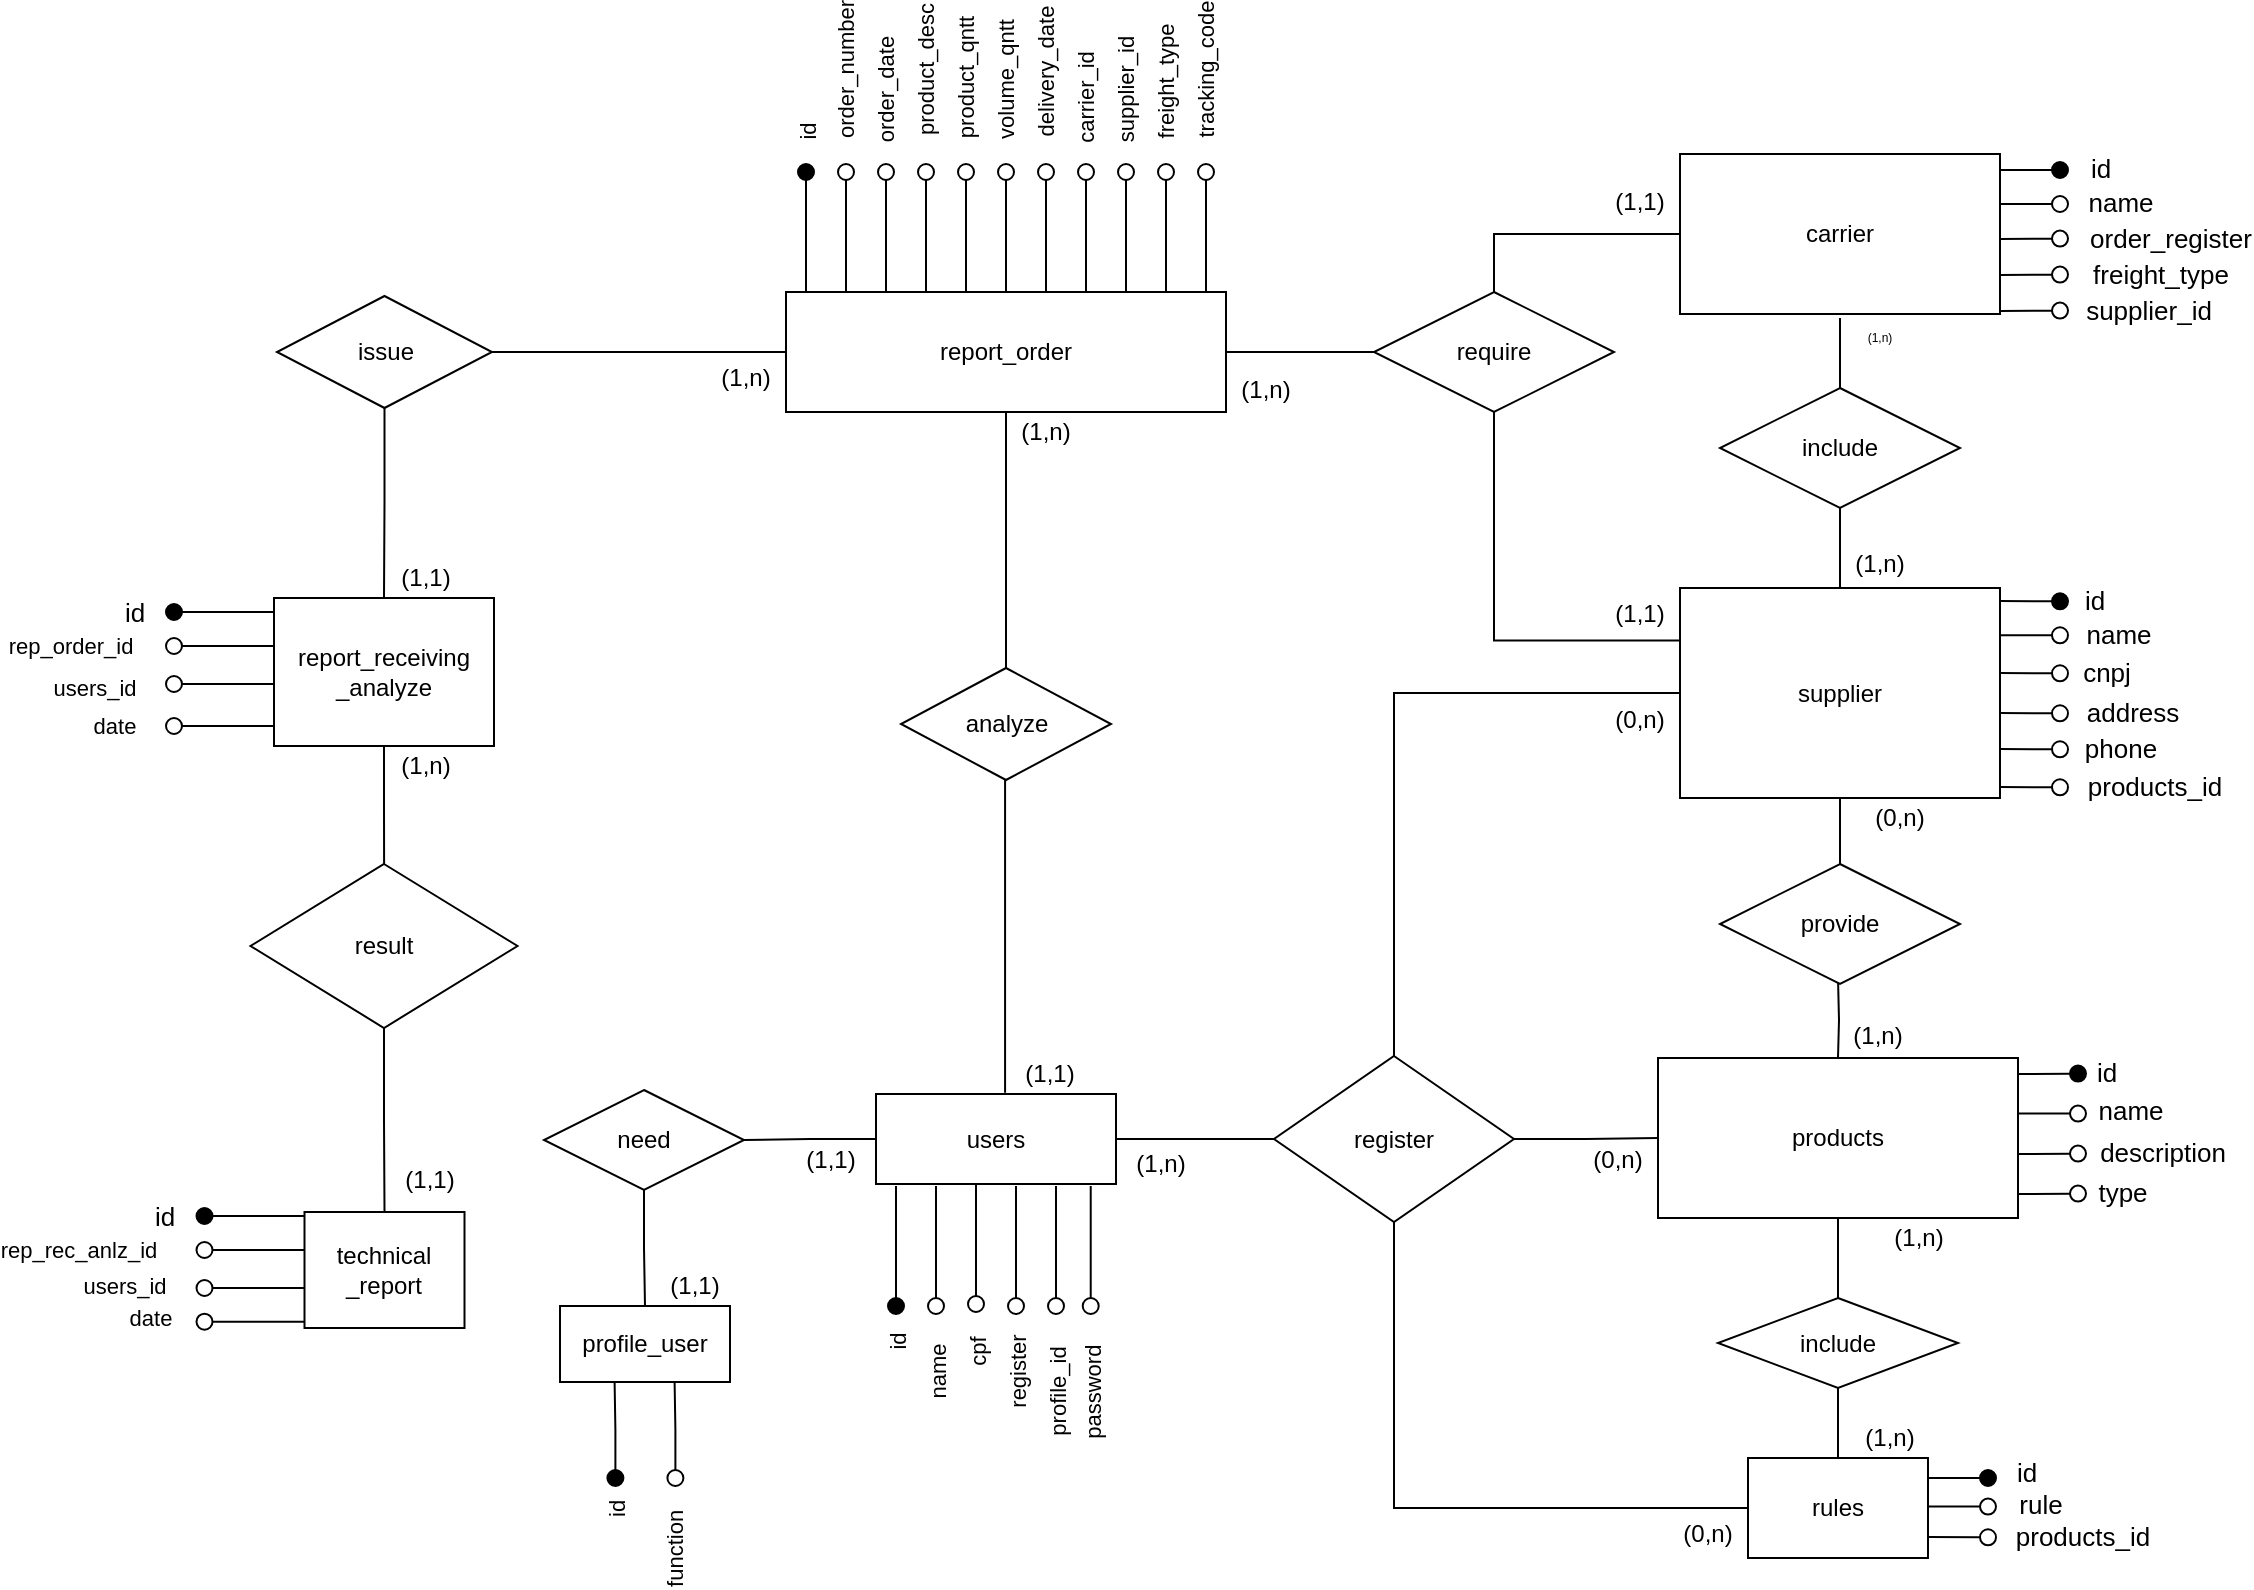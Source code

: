 <mxfile version="21.1.4" type="github">
  <diagram id="prtHgNgQTEPvFCAcTncT" name="Page-1">
    <mxGraphModel dx="1920" dy="935" grid="1" gridSize="10" guides="1" tooltips="1" connect="1" arrows="1" fold="1" page="1" pageScale="1" pageWidth="1169" pageHeight="827" math="0" shadow="0">
      <root>
        <mxCell id="0" />
        <mxCell id="1" parent="0" />
        <mxCell id="_CVdrVDIRZmNFYh-nfX4-27" style="edgeStyle=orthogonalEdgeStyle;rounded=0;orthogonalLoop=1;jettySize=auto;html=1;entryX=0.5;entryY=0;entryDx=0;entryDy=0;endArrow=none;endFill=0;" edge="1" parent="1" target="_CVdrVDIRZmNFYh-nfX4-19">
          <mxGeometry relative="1" as="geometry">
            <mxPoint x="938" y="180" as="sourcePoint" />
          </mxGeometry>
        </mxCell>
        <mxCell id="_CVdrVDIRZmNFYh-nfX4-208" style="edgeStyle=orthogonalEdgeStyle;rounded=0;orthogonalLoop=1;jettySize=auto;html=1;entryX=0.5;entryY=0;entryDx=0;entryDy=0;endArrow=none;endFill=0;" edge="1" parent="1" source="_CVdrVDIRZmNFYh-nfX4-3" target="_CVdrVDIRZmNFYh-nfX4-205">
          <mxGeometry relative="1" as="geometry" />
        </mxCell>
        <mxCell id="_CVdrVDIRZmNFYh-nfX4-3" value="carrier" style="whiteSpace=wrap;html=1;align=center;fillColor=none;shadow=0;direction=east;" vertex="1" parent="1">
          <mxGeometry x="858" y="98" width="160" height="80" as="geometry" />
        </mxCell>
        <mxCell id="_CVdrVDIRZmNFYh-nfX4-11" value="&lt;font style=&quot;font-size: 13px;&quot;&gt;id&lt;/font&gt;" style="html=1;verticalAlign=bottom;startArrow=oval;startFill=1;endArrow=none;startSize=8;edgeStyle=elbowEdgeStyle;elbow=vertical;curved=0;rounded=0;fillColor=none;endFill=0;shadow=0;align=center;labelBackgroundColor=none;" edge="1" parent="1">
          <mxGeometry x="-0.982" y="22" width="60" relative="1" as="geometry">
            <mxPoint x="1048" y="106" as="sourcePoint" />
            <mxPoint x="1018" y="106.276" as="targetPoint" />
            <mxPoint x="20" y="-12" as="offset" />
          </mxGeometry>
        </mxCell>
        <mxCell id="_CVdrVDIRZmNFYh-nfX4-12" value="&lt;font style=&quot;font-size: 13px;&quot;&gt;name&lt;/font&gt;" style="html=1;verticalAlign=bottom;startArrow=oval;startFill=0;endArrow=none;startSize=8;edgeStyle=elbowEdgeStyle;elbow=vertical;curved=0;rounded=0;fillColor=none;endFill=0;shadow=0;align=center;labelBackgroundColor=none;" edge="1" parent="1">
          <mxGeometry x="-1" y="32" width="60" relative="1" as="geometry">
            <mxPoint x="1048" y="123" as="sourcePoint" />
            <mxPoint x="1018" y="123" as="targetPoint" />
            <Array as="points">
              <mxPoint x="1038" y="123" />
            </Array>
            <mxPoint x="30" y="-22" as="offset" />
          </mxGeometry>
        </mxCell>
        <mxCell id="_CVdrVDIRZmNFYh-nfX4-13" value="&lt;font style=&quot;font-size: 13px;&quot;&gt;order_register&lt;/font&gt;" style="html=1;verticalAlign=bottom;startArrow=oval;startFill=0;endArrow=none;startSize=8;edgeStyle=elbowEdgeStyle;elbow=vertical;curved=0;rounded=0;fillColor=none;endFill=0;shadow=0;align=center;spacingRight=9;labelBackgroundColor=none;" edge="1" parent="1">
          <mxGeometry x="-0.982" y="61" width="60" relative="1" as="geometry">
            <mxPoint x="1048" y="140.31" as="sourcePoint" />
            <mxPoint x="1018" y="140.31" as="targetPoint" />
            <mxPoint x="60" y="-51" as="offset" />
          </mxGeometry>
        </mxCell>
        <mxCell id="_CVdrVDIRZmNFYh-nfX4-14" value="&lt;font style=&quot;font-size: 13px;&quot;&gt;freight_type&lt;/font&gt;" style="html=1;verticalAlign=bottom;startArrow=oval;startFill=0;endArrow=none;startSize=8;edgeStyle=elbowEdgeStyle;elbow=vertical;curved=0;rounded=0;fillColor=none;endFill=0;shadow=0;align=center;labelBackgroundColor=none;" edge="1" parent="1">
          <mxGeometry x="-0.982" y="51" width="60" relative="1" as="geometry">
            <mxPoint x="1048" y="158.31" as="sourcePoint" />
            <mxPoint x="1018" y="158.31" as="targetPoint" />
            <mxPoint x="50" y="-41" as="offset" />
          </mxGeometry>
        </mxCell>
        <mxCell id="_CVdrVDIRZmNFYh-nfX4-16" value="&lt;font style=&quot;font-size: 13px;&quot;&gt;supplier_id&lt;/font&gt;" style="html=1;verticalAlign=bottom;startArrow=oval;startFill=0;endArrow=none;startSize=8;edgeStyle=elbowEdgeStyle;elbow=vertical;curved=0;rounded=0;fillColor=none;endFill=0;shadow=0;align=center;spacing=2;spacingTop=0;spacingRight=11;labelBackgroundColor=none;" edge="1" parent="1">
          <mxGeometry x="-0.982" y="51" width="60" relative="1" as="geometry">
            <mxPoint x="1048" y="176.31" as="sourcePoint" />
            <mxPoint x="1018" y="176.31" as="targetPoint" />
            <mxPoint x="50" y="-41" as="offset" />
          </mxGeometry>
        </mxCell>
        <mxCell id="_CVdrVDIRZmNFYh-nfX4-29" style="edgeStyle=orthogonalEdgeStyle;rounded=0;orthogonalLoop=1;jettySize=auto;html=1;exitX=0.5;exitY=1;exitDx=0;exitDy=0;entryX=0.5;entryY=0;entryDx=0;entryDy=0;endArrow=none;endFill=0;" edge="1" parent="1" source="_CVdrVDIRZmNFYh-nfX4-19" target="_CVdrVDIRZmNFYh-nfX4-20">
          <mxGeometry relative="1" as="geometry" />
        </mxCell>
        <mxCell id="_CVdrVDIRZmNFYh-nfX4-19" value="include" style="shape=rhombus;perimeter=rhombusPerimeter;whiteSpace=wrap;html=1;align=center;" vertex="1" parent="1">
          <mxGeometry x="878" y="215" width="120" height="60" as="geometry" />
        </mxCell>
        <mxCell id="_CVdrVDIRZmNFYh-nfX4-161" style="edgeStyle=orthogonalEdgeStyle;rounded=0;orthogonalLoop=1;jettySize=auto;html=1;entryX=0.5;entryY=0;entryDx=0;entryDy=0;endArrow=none;endFill=0;" edge="1" parent="1" source="_CVdrVDIRZmNFYh-nfX4-20" target="_CVdrVDIRZmNFYh-nfX4-35">
          <mxGeometry relative="1" as="geometry" />
        </mxCell>
        <mxCell id="_CVdrVDIRZmNFYh-nfX4-211" style="edgeStyle=orthogonalEdgeStyle;rounded=0;orthogonalLoop=1;jettySize=auto;html=1;exitX=0;exitY=0.25;exitDx=0;exitDy=0;endArrow=none;endFill=0;entryX=0.5;entryY=1;entryDx=0;entryDy=0;" edge="1" parent="1" source="_CVdrVDIRZmNFYh-nfX4-20" target="_CVdrVDIRZmNFYh-nfX4-205">
          <mxGeometry relative="1" as="geometry">
            <mxPoint x="765" y="230" as="targetPoint" />
          </mxGeometry>
        </mxCell>
        <mxCell id="_CVdrVDIRZmNFYh-nfX4-20" value="supplier" style="whiteSpace=wrap;html=1;align=center;fillColor=none;" vertex="1" parent="1">
          <mxGeometry x="858" y="315" width="160" height="105" as="geometry" />
        </mxCell>
        <mxCell id="_CVdrVDIRZmNFYh-nfX4-21" value="&lt;font style=&quot;font-size: 13px;&quot;&gt;id&lt;/font&gt;" style="html=1;verticalAlign=bottom;startArrow=oval;startFill=1;endArrow=none;startSize=8;edgeStyle=elbowEdgeStyle;elbow=vertical;curved=0;rounded=0;fillColor=none;endFill=0;spacingRight=7;labelBackgroundColor=none;" edge="1" parent="1">
          <mxGeometry x="-1" y="-23" width="60" relative="1" as="geometry">
            <mxPoint x="1048" y="321.66" as="sourcePoint" />
            <mxPoint x="1018" y="321.66" as="targetPoint" />
            <mxPoint x="20" y="33" as="offset" />
          </mxGeometry>
        </mxCell>
        <mxCell id="_CVdrVDIRZmNFYh-nfX4-22" value="&lt;font style=&quot;font-size: 13px;&quot;&gt;name&lt;/font&gt;" style="html=1;verticalAlign=bottom;startArrow=oval;startFill=0;endArrow=none;startSize=8;edgeStyle=elbowEdgeStyle;elbow=vertical;curved=0;rounded=0;fillColor=none;endFill=0;spacingRight=3;labelBackgroundColor=none;" edge="1" parent="1">
          <mxGeometry x="-1" y="32" width="60" relative="1" as="geometry">
            <mxPoint x="1048" y="338.66" as="sourcePoint" />
            <mxPoint x="1018" y="338.66" as="targetPoint" />
            <Array as="points">
              <mxPoint x="1038" y="338.66" />
            </Array>
            <mxPoint x="30" y="-22" as="offset" />
          </mxGeometry>
        </mxCell>
        <mxCell id="_CVdrVDIRZmNFYh-nfX4-23" value="&lt;font style=&quot;font-size: 13px;&quot;&gt;cnpj&lt;/font&gt;" style="html=1;verticalAlign=bottom;startArrow=oval;startFill=0;endArrow=none;startSize=8;edgeStyle=elbowEdgeStyle;elbow=vertical;curved=0;rounded=0;fillColor=none;endFill=0;spacingRight=-6;labelBackgroundColor=none;" edge="1" parent="1">
          <mxGeometry x="-1" y="-23" width="60" relative="1" as="geometry">
            <mxPoint x="1048" y="357.66" as="sourcePoint" />
            <mxPoint x="1018" y="357.66" as="targetPoint" />
            <mxPoint x="20" y="33" as="offset" />
          </mxGeometry>
        </mxCell>
        <mxCell id="_CVdrVDIRZmNFYh-nfX4-24" value="&lt;font style=&quot;font-size: 13px;&quot;&gt;address&lt;/font&gt;" style="html=1;verticalAlign=bottom;startArrow=oval;startFill=0;endArrow=none;startSize=8;edgeStyle=elbowEdgeStyle;elbow=vertical;curved=0;rounded=0;fillColor=none;endFill=0;spacingRight=9;labelBackgroundColor=none;" edge="1" parent="1">
          <mxGeometry x="-1" y="-41" width="60" relative="1" as="geometry">
            <mxPoint x="1048" y="377.66" as="sourcePoint" />
            <mxPoint x="1018" y="377.66" as="targetPoint" />
            <mxPoint x="40" y="51" as="offset" />
          </mxGeometry>
        </mxCell>
        <mxCell id="_CVdrVDIRZmNFYh-nfX4-25" value="&lt;font style=&quot;font-size: 13px;&quot;&gt;phone&lt;/font&gt;" style="html=1;verticalAlign=bottom;startArrow=oval;startFill=0;endArrow=none;startSize=8;edgeStyle=elbowEdgeStyle;elbow=vertical;curved=0;rounded=0;fillColor=none;endFill=0;labelBackgroundColor=none;" edge="1" parent="1">
          <mxGeometry x="-1" y="-32" width="60" relative="1" as="geometry">
            <mxPoint x="1048" y="395.66" as="sourcePoint" />
            <mxPoint x="1018" y="395.66" as="targetPoint" />
            <mxPoint x="30" y="42" as="offset" />
          </mxGeometry>
        </mxCell>
        <mxCell id="_CVdrVDIRZmNFYh-nfX4-30" value="(1,n)" style="text;strokeColor=none;fillColor=none;spacingLeft=4;spacingRight=4;overflow=hidden;rotatable=0;points=[[0,0.5],[1,0.5]];portConstraint=eastwest;fontSize=6;whiteSpace=wrap;html=1;shadow=0;verticalAlign=middle;align=center;" vertex="1" parent="1">
          <mxGeometry x="938" y="180" width="40" height="20" as="geometry" />
        </mxCell>
        <mxCell id="_CVdrVDIRZmNFYh-nfX4-31" value="(1,n)" style="text;strokeColor=none;fillColor=none;spacingLeft=4;spacingRight=4;overflow=hidden;rotatable=0;points=[[0,0.5],[1,0.5]];portConstraint=eastwest;fontSize=12;whiteSpace=wrap;html=1;align=center;verticalAlign=middle;" vertex="1" parent="1">
          <mxGeometry x="938" y="290" width="40" height="25" as="geometry" />
        </mxCell>
        <mxCell id="_CVdrVDIRZmNFYh-nfX4-32" value="&lt;font style=&quot;font-size: 13px;&quot;&gt;products_id&lt;/font&gt;" style="html=1;verticalAlign=bottom;startArrow=oval;startFill=0;endArrow=none;startSize=8;edgeStyle=elbowEdgeStyle;elbow=vertical;curved=0;rounded=0;fillColor=none;endFill=0;spacingRight=7;labelBackgroundColor=none;" edge="1" parent="1">
          <mxGeometry x="-1" y="-51" width="60" relative="1" as="geometry">
            <mxPoint x="1048" y="414.66" as="sourcePoint" />
            <mxPoint x="1018" y="414.66" as="targetPoint" />
            <mxPoint x="50" y="61" as="offset" />
          </mxGeometry>
        </mxCell>
        <mxCell id="_CVdrVDIRZmNFYh-nfX4-34" style="edgeStyle=orthogonalEdgeStyle;rounded=0;orthogonalLoop=1;jettySize=auto;html=1;exitX=0.5;exitY=1;exitDx=0;exitDy=0;entryX=0.5;entryY=0;entryDx=0;entryDy=0;endArrow=none;endFill=0;" edge="1" parent="1" target="_CVdrVDIRZmNFYh-nfX4-36">
          <mxGeometry relative="1" as="geometry">
            <mxPoint x="937" y="510" as="sourcePoint" />
          </mxGeometry>
        </mxCell>
        <mxCell id="_CVdrVDIRZmNFYh-nfX4-35" value="provide" style="shape=rhombus;perimeter=rhombusPerimeter;whiteSpace=wrap;html=1;align=center;" vertex="1" parent="1">
          <mxGeometry x="878" y="453" width="120" height="60" as="geometry" />
        </mxCell>
        <mxCell id="_CVdrVDIRZmNFYh-nfX4-165" style="edgeStyle=orthogonalEdgeStyle;rounded=0;orthogonalLoop=1;jettySize=auto;html=1;entryX=0.5;entryY=0;entryDx=0;entryDy=0;endArrow=none;endFill=0;" edge="1" parent="1" source="_CVdrVDIRZmNFYh-nfX4-36" target="_CVdrVDIRZmNFYh-nfX4-51">
          <mxGeometry relative="1" as="geometry" />
        </mxCell>
        <mxCell id="_CVdrVDIRZmNFYh-nfX4-36" value="products" style="whiteSpace=wrap;html=1;align=center;fillColor=none;" vertex="1" parent="1">
          <mxGeometry x="847" y="550" width="180" height="80" as="geometry" />
        </mxCell>
        <mxCell id="_CVdrVDIRZmNFYh-nfX4-37" value="&lt;font style=&quot;font-size: 13px;&quot;&gt;id&lt;/font&gt;" style="html=1;verticalAlign=bottom;startArrow=oval;startFill=1;endArrow=none;startSize=8;edgeStyle=elbowEdgeStyle;elbow=vertical;curved=0;rounded=0;fillColor=none;endFill=0;spacing=2;spacingRight=8;labelBackgroundColor=none;" edge="1" parent="1">
          <mxGeometry x="-0.994" y="21" width="60" relative="1" as="geometry">
            <mxPoint x="1057" y="557.79" as="sourcePoint" />
            <mxPoint x="1027" y="557.79" as="targetPoint" />
            <mxPoint x="18" y="-11" as="offset" />
          </mxGeometry>
        </mxCell>
        <mxCell id="_CVdrVDIRZmNFYh-nfX4-38" value="&lt;font style=&quot;font-size: 13px;&quot;&gt;name&lt;/font&gt;" style="html=1;verticalAlign=bottom;startArrow=oval;startFill=0;endArrow=none;startSize=8;edgeStyle=elbowEdgeStyle;elbow=vertical;curved=0;rounded=0;fillColor=none;endFill=0;spacingRight=4;spacing=3;fontColor=default;labelBackgroundColor=none;" edge="1" parent="1">
          <mxGeometry x="-1" y="30" width="60" relative="1" as="geometry">
            <mxPoint x="1057" y="577.79" as="sourcePoint" />
            <mxPoint x="1027" y="577.79" as="targetPoint" />
            <Array as="points">
              <mxPoint x="1047" y="577.79" />
            </Array>
            <mxPoint x="28" y="-20" as="offset" />
          </mxGeometry>
        </mxCell>
        <mxCell id="_CVdrVDIRZmNFYh-nfX4-39" value="&lt;font style=&quot;font-size: 13px;&quot;&gt;description&lt;/font&gt;" style="html=1;verticalAlign=bottom;startArrow=oval;startFill=0;endArrow=none;startSize=8;edgeStyle=elbowEdgeStyle;elbow=vertical;curved=0;rounded=0;fillColor=none;endFill=0;spacingRight=12;labelBackgroundColor=none;" edge="1" parent="1">
          <mxGeometry x="-0.994" y="49" width="60" relative="1" as="geometry">
            <mxPoint x="1057" y="597.79" as="sourcePoint" />
            <mxPoint x="1027" y="597.79" as="targetPoint" />
            <mxPoint x="48" y="-39" as="offset" />
          </mxGeometry>
        </mxCell>
        <mxCell id="_CVdrVDIRZmNFYh-nfX4-40" value="&lt;font style=&quot;font-size: 13px;&quot;&gt;type&lt;/font&gt;" style="html=1;verticalAlign=bottom;startArrow=oval;startFill=0;endArrow=none;startSize=8;edgeStyle=elbowEdgeStyle;elbow=vertical;curved=0;rounded=0;fillColor=none;endFill=0;spacingRight=-8;labelBackgroundColor=none;" edge="1" parent="1">
          <mxGeometry x="-1" y="-21" width="60" relative="1" as="geometry">
            <mxPoint x="1057" y="617.79" as="sourcePoint" />
            <mxPoint x="1027" y="617.79" as="targetPoint" />
            <mxPoint x="18" y="31" as="offset" />
          </mxGeometry>
        </mxCell>
        <mxCell id="_CVdrVDIRZmNFYh-nfX4-42" value="(0,n)" style="text;strokeColor=none;fillColor=none;spacingLeft=4;spacingRight=4;overflow=hidden;rotatable=0;points=[[0,0.5],[1,0.5]];portConstraint=eastwest;fontSize=12;whiteSpace=wrap;html=1;align=center;verticalAlign=middle;" vertex="1" parent="1">
          <mxGeometry x="948" y="420" width="40" height="20" as="geometry" />
        </mxCell>
        <mxCell id="_CVdrVDIRZmNFYh-nfX4-43" value="(1,n)" style="text;strokeColor=none;fillColor=none;spacingLeft=4;spacingRight=4;overflow=hidden;rotatable=0;points=[[0,0.5],[1,0.5]];portConstraint=eastwest;fontSize=12;whiteSpace=wrap;html=1;verticalAlign=middle;align=center;" vertex="1" parent="1">
          <mxGeometry x="937" y="527" width="40" height="23" as="geometry" />
        </mxCell>
        <mxCell id="_CVdrVDIRZmNFYh-nfX4-45" value="rules" style="whiteSpace=wrap;html=1;align=center;fillColor=none;" vertex="1" parent="1">
          <mxGeometry x="892" y="750" width="90" height="50" as="geometry" />
        </mxCell>
        <mxCell id="_CVdrVDIRZmNFYh-nfX4-167" style="edgeStyle=orthogonalEdgeStyle;rounded=0;orthogonalLoop=1;jettySize=auto;html=1;entryX=0.5;entryY=0;entryDx=0;entryDy=0;endArrow=none;endFill=0;" edge="1" parent="1" source="_CVdrVDIRZmNFYh-nfX4-51" target="_CVdrVDIRZmNFYh-nfX4-45">
          <mxGeometry relative="1" as="geometry" />
        </mxCell>
        <mxCell id="_CVdrVDIRZmNFYh-nfX4-51" value="include" style="shape=rhombus;perimeter=rhombusPerimeter;whiteSpace=wrap;html=1;align=center;" vertex="1" parent="1">
          <mxGeometry x="877" y="670" width="120" height="45" as="geometry" />
        </mxCell>
        <mxCell id="_CVdrVDIRZmNFYh-nfX4-57" value="(1,n)" style="text;strokeColor=none;fillColor=none;spacingLeft=4;spacingRight=4;overflow=hidden;rotatable=0;points=[[0,0.5],[1,0.5]];portConstraint=eastwest;fontSize=12;whiteSpace=wrap;html=1;verticalAlign=middle;align=center;" vertex="1" parent="1">
          <mxGeometry x="957" y="630" width="41" height="20" as="geometry" />
        </mxCell>
        <mxCell id="_CVdrVDIRZmNFYh-nfX4-58" value="(1,n)" style="text;strokeColor=none;fillColor=none;spacingLeft=4;spacingRight=4;overflow=hidden;rotatable=0;points=[[0,0.5],[1,0.5]];portConstraint=eastwest;fontSize=12;whiteSpace=wrap;html=1;verticalAlign=middle;align=center;" vertex="1" parent="1">
          <mxGeometry x="943" y="730" width="40" height="20" as="geometry" />
        </mxCell>
        <mxCell id="_CVdrVDIRZmNFYh-nfX4-213" style="edgeStyle=orthogonalEdgeStyle;rounded=0;orthogonalLoop=1;jettySize=auto;html=1;entryX=0.5;entryY=0;entryDx=0;entryDy=0;endArrow=none;endFill=0;" edge="1" parent="1" source="_CVdrVDIRZmNFYh-nfX4-60" target="_CVdrVDIRZmNFYh-nfX4-185">
          <mxGeometry relative="1" as="geometry" />
        </mxCell>
        <mxCell id="_CVdrVDIRZmNFYh-nfX4-256" style="edgeStyle=orthogonalEdgeStyle;rounded=0;orthogonalLoop=1;jettySize=auto;html=1;endArrow=none;endFill=0;" edge="1" parent="1" source="_CVdrVDIRZmNFYh-nfX4-60" target="_CVdrVDIRZmNFYh-nfX4-254">
          <mxGeometry relative="1" as="geometry" />
        </mxCell>
        <mxCell id="_CVdrVDIRZmNFYh-nfX4-60" value="report_order" style="whiteSpace=wrap;html=1;align=center;fillColor=none;" vertex="1" parent="1">
          <mxGeometry x="411" y="167" width="220" height="60" as="geometry" />
        </mxCell>
        <mxCell id="_CVdrVDIRZmNFYh-nfX4-66" value="&lt;p style=&quot;line-height: 0%;&quot;&gt;id&lt;/p&gt;" style="html=1;verticalAlign=middle;startArrow=oval;startFill=1;endArrow=none;startSize=8;edgeStyle=elbowEdgeStyle;elbow=vertical;curved=0;rounded=0;fillColor=none;endFill=0;align=center;horizontal=0;labelPosition=center;verticalLabelPosition=middle;spacing=0;labelBackgroundColor=none;" edge="1" parent="1">
          <mxGeometry x="-1" y="-20" width="60" relative="1" as="geometry">
            <mxPoint x="421" y="107" as="sourcePoint" />
            <mxPoint x="421" y="167" as="targetPoint" />
            <mxPoint x="20" y="-20" as="offset" />
          </mxGeometry>
        </mxCell>
        <mxCell id="_CVdrVDIRZmNFYh-nfX4-81" value="&lt;p style=&quot;line-height: 0%;&quot;&gt;order_number&lt;br&gt;&lt;/p&gt;" style="html=1;verticalAlign=bottom;startArrow=oval;startFill=0;endArrow=none;startSize=8;edgeStyle=elbowEdgeStyle;elbow=vertical;curved=0;rounded=0;fillColor=none;endFill=0;align=center;horizontal=0;labelPosition=center;verticalLabelPosition=top;spacing=0;fontColor=default;labelBackgroundColor=none;" edge="1" parent="1">
          <mxGeometry x="-1" y="51" width="60" relative="1" as="geometry">
            <mxPoint x="441" y="107" as="sourcePoint" />
            <mxPoint x="441" y="167" as="targetPoint" />
            <mxPoint x="-41" y="-50" as="offset" />
          </mxGeometry>
        </mxCell>
        <mxCell id="_CVdrVDIRZmNFYh-nfX4-82" value="&lt;p style=&quot;line-height: 0%;&quot;&gt;order_date&lt;br&gt;&lt;/p&gt;" style="html=1;verticalAlign=bottom;startArrow=oval;startFill=0;endArrow=none;startSize=8;edgeStyle=elbowEdgeStyle;elbow=vertical;curved=0;rounded=0;fillColor=none;endFill=0;align=center;horizontal=0;labelPosition=center;verticalLabelPosition=top;spacing=0;labelBackgroundColor=none;" edge="1" parent="1">
          <mxGeometry x="-1" y="41" width="60" relative="1" as="geometry">
            <mxPoint x="461" y="107" as="sourcePoint" />
            <mxPoint x="461" y="167" as="targetPoint" />
            <mxPoint x="-31" y="-40" as="offset" />
          </mxGeometry>
        </mxCell>
        <mxCell id="_CVdrVDIRZmNFYh-nfX4-84" value="&lt;p style=&quot;line-height: 0%;&quot;&gt;product_desc&lt;br&gt;&lt;/p&gt;" style="html=1;verticalAlign=bottom;startArrow=oval;startFill=0;endArrow=none;startSize=8;edgeStyle=elbowEdgeStyle;elbow=vertical;curved=0;rounded=0;fillColor=none;endFill=0;align=center;horizontal=0;labelPosition=center;verticalLabelPosition=top;spacing=0;labelBackgroundColor=none;" edge="1" parent="1">
          <mxGeometry x="-1" y="51" width="60" relative="1" as="geometry">
            <mxPoint x="481" y="107" as="sourcePoint" />
            <mxPoint x="481" y="167" as="targetPoint" />
            <mxPoint x="-41" y="-50" as="offset" />
          </mxGeometry>
        </mxCell>
        <mxCell id="_CVdrVDIRZmNFYh-nfX4-85" value="&lt;p style=&quot;line-height: 0%;&quot;&gt;product_qntt&lt;br&gt;&lt;/p&gt;" style="html=1;verticalAlign=bottom;startArrow=oval;startFill=0;endArrow=none;startSize=8;edgeStyle=elbowEdgeStyle;elbow=vertical;curved=0;rounded=0;fillColor=none;endFill=0;align=center;horizontal=0;labelPosition=center;verticalLabelPosition=top;spacing=-4;labelBackgroundColor=none;" edge="1" parent="1">
          <mxGeometry x="-1" y="51" width="60" relative="1" as="geometry">
            <mxPoint x="501" y="107" as="sourcePoint" />
            <mxPoint x="501" y="167" as="targetPoint" />
            <mxPoint x="-41" y="-50" as="offset" />
          </mxGeometry>
        </mxCell>
        <mxCell id="_CVdrVDIRZmNFYh-nfX4-87" value="&lt;p style=&quot;line-height: 0%;&quot;&gt;volume_qntt&lt;br&gt;&lt;/p&gt;" style="html=1;verticalAlign=bottom;startArrow=oval;startFill=0;endArrow=none;startSize=8;edgeStyle=elbowEdgeStyle;elbow=vertical;curved=0;rounded=0;fillColor=none;endFill=0;align=center;horizontal=0;labelPosition=center;verticalLabelPosition=top;spacing=-5;labelBackgroundColor=none;" edge="1" parent="1">
          <mxGeometry x="-1" y="51" width="60" relative="1" as="geometry">
            <mxPoint x="521" y="107" as="sourcePoint" />
            <mxPoint x="521" y="167" as="targetPoint" />
            <mxPoint x="-41" y="-50" as="offset" />
          </mxGeometry>
        </mxCell>
        <mxCell id="_CVdrVDIRZmNFYh-nfX4-88" value="&lt;p style=&quot;line-height: 0%;&quot;&gt;delivery_date&lt;br&gt;&lt;/p&gt;" style="html=1;verticalAlign=bottom;startArrow=oval;startFill=0;endArrow=none;startSize=8;edgeStyle=elbowEdgeStyle;elbow=vertical;curved=0;rounded=0;fillColor=none;endFill=0;align=center;horizontal=0;labelPosition=center;verticalLabelPosition=top;spacing=-1;labelBackgroundColor=none;" edge="1" parent="1">
          <mxGeometry x="-1" y="51" width="60" relative="1" as="geometry">
            <mxPoint x="541" y="107" as="sourcePoint" />
            <mxPoint x="541" y="167" as="targetPoint" />
            <mxPoint x="-41" y="-50" as="offset" />
          </mxGeometry>
        </mxCell>
        <mxCell id="_CVdrVDIRZmNFYh-nfX4-89" value="&lt;p style=&quot;line-height: 0%;&quot;&gt;carrier_id&lt;br&gt;&lt;/p&gt;" style="html=1;verticalAlign=bottom;startArrow=oval;startFill=0;endArrow=none;startSize=8;edgeStyle=elbowEdgeStyle;elbow=vertical;curved=0;rounded=0;fillColor=none;endFill=0;align=center;horizontal=0;labelPosition=center;verticalLabelPosition=top;spacing=-4;labelBackgroundColor=none;" edge="1" parent="1">
          <mxGeometry x="-1" y="41" width="60" relative="1" as="geometry">
            <mxPoint x="561" y="107" as="sourcePoint" />
            <mxPoint x="561" y="167" as="targetPoint" />
            <mxPoint x="-31" y="-40" as="offset" />
          </mxGeometry>
        </mxCell>
        <mxCell id="_CVdrVDIRZmNFYh-nfX4-90" value="&lt;p style=&quot;line-height: 0%;&quot;&gt;supplier_id&lt;br&gt;&lt;/p&gt;" style="html=1;verticalAlign=bottom;startArrow=oval;startFill=0;endArrow=none;startSize=8;edgeStyle=elbowEdgeStyle;elbow=vertical;curved=0;rounded=0;fillColor=none;endFill=0;align=center;horizontal=0;labelPosition=center;verticalLabelPosition=top;spacing=0;labelBackgroundColor=none;" edge="1" parent="1">
          <mxGeometry x="-1" y="41" width="60" relative="1" as="geometry">
            <mxPoint x="581" y="107" as="sourcePoint" />
            <mxPoint x="581" y="167" as="targetPoint" />
            <mxPoint x="-31" y="-40" as="offset" />
          </mxGeometry>
        </mxCell>
        <mxCell id="_CVdrVDIRZmNFYh-nfX4-91" value="&lt;p style=&quot;line-height: 0%;&quot;&gt;freight_type&lt;br&gt;&lt;/p&gt;" style="html=1;verticalAlign=bottom;startArrow=oval;startFill=0;endArrow=none;startSize=8;edgeStyle=elbowEdgeStyle;elbow=vertical;curved=0;rounded=0;fillColor=none;endFill=0;align=center;horizontal=0;labelPosition=center;verticalLabelPosition=top;spacing=-6;labelBackgroundColor=none;" edge="1" parent="1">
          <mxGeometry x="-1" y="51" width="60" relative="1" as="geometry">
            <mxPoint x="601" y="107" as="sourcePoint" />
            <mxPoint x="601" y="167" as="targetPoint" />
            <mxPoint x="-41" y="-50" as="offset" />
          </mxGeometry>
        </mxCell>
        <mxCell id="_CVdrVDIRZmNFYh-nfX4-92" value="&lt;p style=&quot;line-height: 0%;&quot;&gt;tracking_code&lt;br&gt;&lt;/p&gt;" style="html=1;verticalAlign=bottom;startArrow=oval;startFill=0;endArrow=none;startSize=8;edgeStyle=elbowEdgeStyle;elbow=vertical;curved=0;rounded=0;fillColor=none;endFill=0;align=center;horizontal=0;labelPosition=center;verticalLabelPosition=top;spacing=0;labelBackgroundColor=none;" edge="1" parent="1">
          <mxGeometry x="-1" y="51" width="60" relative="1" as="geometry">
            <mxPoint x="621" y="107" as="sourcePoint" />
            <mxPoint x="621" y="167" as="targetPoint" />
            <mxPoint x="-41" y="-50" as="offset" />
          </mxGeometry>
        </mxCell>
        <mxCell id="_CVdrVDIRZmNFYh-nfX4-102" value="(1,n)" style="text;strokeColor=none;fillColor=none;spacingLeft=4;spacingRight=4;overflow=hidden;rotatable=0;points=[[0,0.5],[1,0.5]];portConstraint=eastwest;fontSize=12;whiteSpace=wrap;html=1;verticalAlign=middle;align=center;" vertex="1" parent="1">
          <mxGeometry x="631" y="204" width="40" height="23" as="geometry" />
        </mxCell>
        <mxCell id="_CVdrVDIRZmNFYh-nfX4-103" value="technical&lt;br&gt;_report" style="whiteSpace=wrap;html=1;align=center;fillColor=none;" vertex="1" parent="1">
          <mxGeometry x="170.25" y="627" width="80" height="58" as="geometry" />
        </mxCell>
        <mxCell id="_CVdrVDIRZmNFYh-nfX4-232" style="edgeStyle=orthogonalEdgeStyle;rounded=0;orthogonalLoop=1;jettySize=auto;html=1;endArrow=none;endFill=0;" edge="1" parent="1" source="_CVdrVDIRZmNFYh-nfX4-138" target="_CVdrVDIRZmNFYh-nfX4-231">
          <mxGeometry relative="1" as="geometry" />
        </mxCell>
        <mxCell id="_CVdrVDIRZmNFYh-nfX4-138" value="report_receiving&lt;br&gt;_analyze" style="whiteSpace=wrap;html=1;align=center;fillColor=none;horizontal=1;fontSize=12;" vertex="1" parent="1">
          <mxGeometry x="155" y="320" width="110" height="74" as="geometry" />
        </mxCell>
        <mxCell id="_CVdrVDIRZmNFYh-nfX4-139" value="&lt;font style=&quot;font-size: 13px;&quot;&gt;id&lt;/font&gt;" style="html=1;verticalAlign=middle;startArrow=oval;startFill=1;endArrow=none;startSize=8;edgeStyle=elbowEdgeStyle;elbow=vertical;curved=0;rounded=0;fillColor=none;endFill=0;horizontal=1;spacing=0;labelBackgroundColor=none;" edge="1" parent="1">
          <mxGeometry x="-1" y="20" width="60" relative="1" as="geometry">
            <mxPoint x="105" y="327" as="sourcePoint" />
            <mxPoint x="155" y="327" as="targetPoint" />
            <mxPoint x="-20" y="20" as="offset" />
          </mxGeometry>
        </mxCell>
        <mxCell id="_CVdrVDIRZmNFYh-nfX4-140" value="rep_order_id" style="html=1;verticalAlign=middle;startArrow=oval;startFill=0;endArrow=none;startSize=8;edgeStyle=elbowEdgeStyle;elbow=vertical;curved=0;rounded=0;fillColor=none;horizontal=1;endFill=0;spacing=0;spacingLeft=-5;labelBackgroundColor=none;" edge="1" parent="1">
          <mxGeometry x="-1" y="-50" width="60" relative="1" as="geometry">
            <mxPoint x="105" y="344" as="sourcePoint" />
            <mxPoint x="155" y="344" as="targetPoint" />
            <mxPoint x="-50" y="-50" as="offset" />
            <Array as="points">
              <mxPoint x="135" y="344" />
            </Array>
          </mxGeometry>
        </mxCell>
        <mxCell id="_CVdrVDIRZmNFYh-nfX4-141" value="users_id" style="html=1;verticalAlign=middle;startArrow=oval;startFill=0;endArrow=none;startSize=8;edgeStyle=elbowEdgeStyle;elbow=vertical;curved=0;rounded=0;fillColor=none;endFill=0;horizontal=1;spacing=0;spacingBottom=0;spacingRight=0;spacingLeft=0;spacingTop=-4;labelBackgroundColor=none;labelPosition=center;verticalLabelPosition=middle;align=center;" edge="1" parent="1">
          <mxGeometry x="-1" y="40" width="60" relative="1" as="geometry">
            <mxPoint x="105" y="363" as="sourcePoint" />
            <mxPoint x="155" y="363" as="targetPoint" />
            <mxPoint x="-40" y="44" as="offset" />
            <Array as="points" />
          </mxGeometry>
        </mxCell>
        <mxCell id="_CVdrVDIRZmNFYh-nfX4-143" value="date" style="html=1;verticalAlign=middle;startArrow=oval;startFill=0;endArrow=none;startSize=8;edgeStyle=elbowEdgeStyle;elbow=vertical;curved=0;rounded=0;fillColor=none;endFill=0;horizontal=1;spacing=0;spacingBottom=0;spacingRight=0;spacingLeft=0;spacingTop=20;labelBackgroundColor=none;" edge="1" parent="1">
          <mxGeometry x="-1" y="32" width="60" relative="1" as="geometry">
            <mxPoint x="105" y="384" as="sourcePoint" />
            <mxPoint x="155" y="384" as="targetPoint" />
            <mxPoint x="-30" y="22" as="offset" />
            <Array as="points">
              <mxPoint x="135" y="384" />
            </Array>
          </mxGeometry>
        </mxCell>
        <mxCell id="_CVdrVDIRZmNFYh-nfX4-155" style="edgeStyle=orthogonalEdgeStyle;rounded=0;orthogonalLoop=1;jettySize=auto;html=1;exitX=0;exitY=0.5;exitDx=0;exitDy=0;entryX=1;entryY=0.5;entryDx=0;entryDy=0;endArrow=none;endFill=0;" edge="1" parent="1" source="_CVdrVDIRZmNFYh-nfX4-144" target="_CVdrVDIRZmNFYh-nfX4-154">
          <mxGeometry relative="1" as="geometry" />
        </mxCell>
        <mxCell id="_CVdrVDIRZmNFYh-nfX4-251" style="edgeStyle=orthogonalEdgeStyle;rounded=0;orthogonalLoop=1;jettySize=auto;html=1;entryX=0;entryY=0.5;entryDx=0;entryDy=0;endArrow=none;endFill=0;" edge="1" parent="1" source="_CVdrVDIRZmNFYh-nfX4-144" target="_CVdrVDIRZmNFYh-nfX4-172">
          <mxGeometry relative="1" as="geometry" />
        </mxCell>
        <mxCell id="_CVdrVDIRZmNFYh-nfX4-144" value="users" style="whiteSpace=wrap;html=1;align=center;fillColor=none;" vertex="1" parent="1">
          <mxGeometry x="456" y="568" width="120" height="45" as="geometry" />
        </mxCell>
        <mxCell id="_CVdrVDIRZmNFYh-nfX4-145" value="profile_user" style="whiteSpace=wrap;html=1;align=center;fillColor=none;" vertex="1" parent="1">
          <mxGeometry x="298" y="674" width="85" height="38" as="geometry" />
        </mxCell>
        <mxCell id="_CVdrVDIRZmNFYh-nfX4-148" value="&lt;p style=&quot;line-height: 0%;&quot;&gt;id&lt;/p&gt;" style="html=1;verticalAlign=middle;startArrow=oval;startFill=1;endArrow=none;startSize=8;edgeStyle=elbowEdgeStyle;elbow=vertical;curved=0;rounded=0;fillColor=none;endFill=0;align=center;horizontal=0;labelPosition=center;verticalLabelPosition=middle;spacing=4;labelBackgroundColor=none;" edge="1" parent="1">
          <mxGeometry x="-1" y="-18" width="60" relative="1" as="geometry">
            <mxPoint x="466" y="674" as="sourcePoint" />
            <mxPoint x="466" y="614" as="targetPoint" />
            <mxPoint x="-18" y="18" as="offset" />
          </mxGeometry>
        </mxCell>
        <mxCell id="_CVdrVDIRZmNFYh-nfX4-149" value="&lt;p style=&quot;line-height: 0%;&quot;&gt;name&lt;br&gt;&lt;/p&gt;" style="html=1;verticalAlign=middle;startArrow=oval;startFill=0;endArrow=none;startSize=8;edgeStyle=elbowEdgeStyle;elbow=vertical;curved=0;rounded=0;fillColor=none;endFill=0;align=center;horizontal=0;labelPosition=center;verticalLabelPosition=top;spacing=0;labelBackgroundColor=none;" edge="1" parent="1">
          <mxGeometry x="-1" y="-33" width="60" relative="1" as="geometry">
            <mxPoint x="486" y="674" as="sourcePoint" />
            <mxPoint x="486" y="614" as="targetPoint" />
            <mxPoint x="-33" y="33" as="offset" />
          </mxGeometry>
        </mxCell>
        <mxCell id="_CVdrVDIRZmNFYh-nfX4-150" value="&lt;p style=&quot;line-height: 0%;&quot;&gt;cpf&lt;br&gt;&lt;/p&gt;" style="html=1;verticalAlign=middle;startArrow=oval;startFill=0;endArrow=none;startSize=8;edgeStyle=elbowEdgeStyle;elbow=vertical;curved=0;rounded=0;fillColor=none;endFill=0;align=center;horizontal=0;labelPosition=center;verticalLabelPosition=top;spacing=0;labelBackgroundColor=none;" edge="1" parent="1">
          <mxGeometry x="-1" y="-24" width="60" relative="1" as="geometry">
            <mxPoint x="506" y="673" as="sourcePoint" />
            <mxPoint x="506" y="613" as="targetPoint" />
            <mxPoint x="-24" y="24" as="offset" />
          </mxGeometry>
        </mxCell>
        <mxCell id="_CVdrVDIRZmNFYh-nfX4-151" value="&lt;p style=&quot;line-height: 0%;&quot;&gt;register&lt;br&gt;&lt;/p&gt;" style="html=1;verticalAlign=middle;startArrow=oval;startFill=0;endArrow=none;startSize=8;edgeStyle=elbowEdgeStyle;elbow=vertical;curved=0;rounded=0;fillColor=none;endFill=0;align=center;horizontal=0;labelPosition=center;verticalLabelPosition=top;spacing=-2;labelBackgroundColor=none;" edge="1" parent="1">
          <mxGeometry x="-1" y="-33" width="60" relative="1" as="geometry">
            <mxPoint x="526" y="674" as="sourcePoint" />
            <mxPoint x="526" y="614" as="targetPoint" />
            <mxPoint x="-33" y="33" as="offset" />
          </mxGeometry>
        </mxCell>
        <mxCell id="_CVdrVDIRZmNFYh-nfX4-152" value="&lt;p style=&quot;line-height: 0%;&quot;&gt;profile_id&lt;br&gt;&lt;/p&gt;" style="html=1;verticalAlign=middle;startArrow=oval;startFill=0;endArrow=none;startSize=8;edgeStyle=elbowEdgeStyle;elbow=vertical;curved=0;rounded=0;fillColor=none;endFill=0;align=center;horizontal=0;labelPosition=center;verticalLabelPosition=top;spacing=4;labelBackgroundColor=none;" edge="1" parent="1">
          <mxGeometry x="-1" y="-43" width="60" relative="1" as="geometry">
            <mxPoint x="546" y="674" as="sourcePoint" />
            <mxPoint x="546" y="614" as="targetPoint" />
            <mxPoint x="-43" y="43" as="offset" />
          </mxGeometry>
        </mxCell>
        <mxCell id="_CVdrVDIRZmNFYh-nfX4-153" value="&lt;p style=&quot;line-height: 0%;&quot;&gt;password&lt;br&gt;&lt;/p&gt;" style="html=1;verticalAlign=middle;startArrow=oval;startFill=0;endArrow=none;startSize=8;edgeStyle=elbowEdgeStyle;elbow=vertical;curved=0;rounded=0;fillColor=none;endFill=0;align=center;horizontal=0;labelPosition=center;verticalLabelPosition=top;spacing=4;labelBackgroundColor=none;" edge="1" parent="1">
          <mxGeometry x="-1" y="-43" width="60" relative="1" as="geometry">
            <mxPoint x="563.36" y="674" as="sourcePoint" />
            <mxPoint x="563.36" y="614" as="targetPoint" />
            <mxPoint x="-43" y="43" as="offset" />
          </mxGeometry>
        </mxCell>
        <mxCell id="_CVdrVDIRZmNFYh-nfX4-156" style="edgeStyle=orthogonalEdgeStyle;rounded=0;orthogonalLoop=1;jettySize=auto;html=1;entryX=0.5;entryY=0;entryDx=0;entryDy=0;endArrow=none;endFill=0;" edge="1" parent="1" source="_CVdrVDIRZmNFYh-nfX4-154" target="_CVdrVDIRZmNFYh-nfX4-145">
          <mxGeometry relative="1" as="geometry" />
        </mxCell>
        <mxCell id="_CVdrVDIRZmNFYh-nfX4-154" value="need" style="shape=rhombus;perimeter=rhombusPerimeter;whiteSpace=wrap;html=1;align=center;" vertex="1" parent="1">
          <mxGeometry x="290" y="566" width="100" height="50" as="geometry" />
        </mxCell>
        <mxCell id="_CVdrVDIRZmNFYh-nfX4-157" value="(1,1)" style="text;strokeColor=none;fillColor=none;spacingLeft=4;spacingRight=4;overflow=hidden;rotatable=0;points=[[0,0.5],[1,0.5]];portConstraint=eastwest;fontSize=12;whiteSpace=wrap;html=1;verticalAlign=middle;align=center;" vertex="1" parent="1">
          <mxGeometry x="411" y="590.5" width="45" height="20" as="geometry" />
        </mxCell>
        <mxCell id="_CVdrVDIRZmNFYh-nfX4-158" value="&lt;p style=&quot;line-height: 0%;&quot;&gt;id&lt;/p&gt;" style="html=1;verticalAlign=middle;startArrow=oval;startFill=1;endArrow=none;startSize=8;edgeStyle=elbowEdgeStyle;elbow=vertical;curved=0;rounded=0;fillColor=none;endFill=0;align=center;horizontal=0;labelPosition=center;verticalLabelPosition=middle;spacing=0;spacingRight=0;spacingBottom=8;labelBackgroundColor=none;" edge="1" parent="1">
          <mxGeometry x="-1" y="20" width="60" relative="1" as="geometry">
            <mxPoint x="325.7" y="760" as="sourcePoint" />
            <mxPoint x="325.3" y="712" as="targetPoint" />
            <mxPoint x="20" y="20" as="offset" />
          </mxGeometry>
        </mxCell>
        <mxCell id="_CVdrVDIRZmNFYh-nfX4-159" value="&lt;p style=&quot;line-height: 0%;&quot;&gt;function&lt;br&gt;&lt;/p&gt;" style="html=1;verticalAlign=middle;startArrow=oval;startFill=0;endArrow=none;startSize=8;edgeStyle=elbowEdgeStyle;elbow=vertical;curved=0;rounded=0;fillColor=none;endFill=0;align=center;horizontal=0;labelPosition=center;verticalLabelPosition=top;spacing=0;spacingRight=-7;spacingBottom=9;labelBackgroundColor=none;" edge="1" parent="1">
          <mxGeometry x="-1" y="40" width="60" relative="1" as="geometry">
            <mxPoint x="355.7" y="760" as="sourcePoint" />
            <mxPoint x="355.3" y="712" as="targetPoint" />
            <mxPoint x="35" y="40" as="offset" />
          </mxGeometry>
        </mxCell>
        <mxCell id="_CVdrVDIRZmNFYh-nfX4-162" value="&lt;font style=&quot;font-size: 13px;&quot;&gt;id&lt;/font&gt;" style="html=1;verticalAlign=bottom;startArrow=oval;startFill=1;endArrow=none;startSize=8;edgeStyle=elbowEdgeStyle;elbow=vertical;curved=0;rounded=0;fillColor=none;endFill=0;spacingRight=7;labelBackgroundColor=none;" edge="1" parent="1">
          <mxGeometry x="-0.978" y="24" width="60" relative="1" as="geometry">
            <mxPoint x="1012" y="760" as="sourcePoint" />
            <mxPoint x="982" y="760" as="targetPoint" />
            <mxPoint x="23" y="-16" as="offset" />
          </mxGeometry>
        </mxCell>
        <mxCell id="_CVdrVDIRZmNFYh-nfX4-163" value="&lt;font style=&quot;font-size: 13px;&quot;&gt;rule&lt;/font&gt;" style="html=1;verticalAlign=bottom;startArrow=oval;startFill=0;endArrow=none;startSize=8;edgeStyle=elbowEdgeStyle;elbow=vertical;curved=0;rounded=0;fillColor=none;endFill=0;spacingRight=8;labelBackgroundColor=none;" edge="1" parent="1">
          <mxGeometry x="-1" y="32" width="60" relative="1" as="geometry">
            <mxPoint x="1012" y="774.31" as="sourcePoint" />
            <mxPoint x="982" y="774.31" as="targetPoint" />
            <Array as="points">
              <mxPoint x="1002" y="774.31" />
            </Array>
            <mxPoint x="30" y="-22" as="offset" />
          </mxGeometry>
        </mxCell>
        <mxCell id="_CVdrVDIRZmNFYh-nfX4-164" value="&lt;font style=&quot;font-size: 13px;&quot;&gt;products_id&lt;/font&gt;" style="html=1;verticalAlign=bottom;startArrow=oval;startFill=0;endArrow=none;startSize=8;edgeStyle=elbowEdgeStyle;elbow=vertical;curved=0;rounded=0;fillColor=none;endFill=0;spacingRight=7;fontColor=default;labelBackgroundColor=none;" edge="1" parent="1">
          <mxGeometry x="-1" y="-51" width="60" relative="1" as="geometry">
            <mxPoint x="1012" y="789.66" as="sourcePoint" />
            <mxPoint x="982" y="789.66" as="targetPoint" />
            <mxPoint x="50" y="61" as="offset" />
          </mxGeometry>
        </mxCell>
        <mxCell id="_CVdrVDIRZmNFYh-nfX4-170" value="(1,1)" style="text;strokeColor=none;fillColor=none;spacingLeft=4;spacingRight=4;overflow=hidden;rotatable=0;points=[[0,0.5],[1,0.5]];portConstraint=eastwest;fontSize=12;whiteSpace=wrap;html=1;verticalAlign=middle;align=center;" vertex="1" parent="1">
          <mxGeometry x="343" y="654" width="45" height="20" as="geometry" />
        </mxCell>
        <mxCell id="_CVdrVDIRZmNFYh-nfX4-176" style="edgeStyle=orthogonalEdgeStyle;rounded=0;orthogonalLoop=1;jettySize=auto;html=1;entryX=0;entryY=0.5;entryDx=0;entryDy=0;exitX=1;exitY=0.5;exitDx=0;exitDy=0;endArrow=none;endFill=0;" edge="1" parent="1" source="_CVdrVDIRZmNFYh-nfX4-172" target="_CVdrVDIRZmNFYh-nfX4-36">
          <mxGeometry relative="1" as="geometry" />
        </mxCell>
        <mxCell id="_CVdrVDIRZmNFYh-nfX4-177" style="edgeStyle=orthogonalEdgeStyle;rounded=0;orthogonalLoop=1;jettySize=auto;html=1;entryX=0;entryY=0.5;entryDx=0;entryDy=0;exitX=0.5;exitY=1;exitDx=0;exitDy=0;endArrow=none;endFill=0;" edge="1" parent="1" source="_CVdrVDIRZmNFYh-nfX4-172" target="_CVdrVDIRZmNFYh-nfX4-45">
          <mxGeometry relative="1" as="geometry" />
        </mxCell>
        <mxCell id="_CVdrVDIRZmNFYh-nfX4-178" style="edgeStyle=orthogonalEdgeStyle;rounded=0;orthogonalLoop=1;jettySize=auto;html=1;entryX=0;entryY=0.5;entryDx=0;entryDy=0;exitX=0.5;exitY=0;exitDx=0;exitDy=0;endArrow=none;endFill=0;" edge="1" parent="1" source="_CVdrVDIRZmNFYh-nfX4-172" target="_CVdrVDIRZmNFYh-nfX4-20">
          <mxGeometry relative="1" as="geometry" />
        </mxCell>
        <mxCell id="_CVdrVDIRZmNFYh-nfX4-172" value="register" style="shape=rhombus;perimeter=rhombusPerimeter;whiteSpace=wrap;html=1;align=center;" vertex="1" parent="1">
          <mxGeometry x="655" y="549" width="120" height="83" as="geometry" />
        </mxCell>
        <mxCell id="_CVdrVDIRZmNFYh-nfX4-180" value="(0,n)" style="text;strokeColor=none;fillColor=none;spacingLeft=4;spacingRight=4;overflow=hidden;rotatable=0;points=[[0,0.5],[1,0.5]];portConstraint=eastwest;fontSize=12;whiteSpace=wrap;html=1;align=center;verticalAlign=middle;" vertex="1" parent="1">
          <mxGeometry x="818" y="368" width="40" height="25" as="geometry" />
        </mxCell>
        <mxCell id="_CVdrVDIRZmNFYh-nfX4-181" value="(0,n)" style="text;strokeColor=none;fillColor=none;spacingLeft=4;spacingRight=4;overflow=hidden;rotatable=0;points=[[0,0.5],[1,0.5]];portConstraint=eastwest;fontSize=12;whiteSpace=wrap;html=1;align=center;verticalAlign=middle;" vertex="1" parent="1">
          <mxGeometry x="807" y="588" width="40" height="25" as="geometry" />
        </mxCell>
        <mxCell id="_CVdrVDIRZmNFYh-nfX4-182" value="(0,n)" style="text;strokeColor=none;fillColor=none;spacingLeft=4;spacingRight=4;overflow=hidden;rotatable=0;points=[[0,0.5],[1,0.5]];portConstraint=eastwest;fontSize=12;whiteSpace=wrap;html=1;align=center;verticalAlign=middle;" vertex="1" parent="1">
          <mxGeometry x="852" y="775" width="40" height="25" as="geometry" />
        </mxCell>
        <mxCell id="_CVdrVDIRZmNFYh-nfX4-184" value="(1,1)" style="text;strokeColor=none;fillColor=none;spacingLeft=4;spacingRight=4;overflow=hidden;rotatable=0;points=[[0,0.5],[1,0.5]];portConstraint=eastwest;fontSize=12;whiteSpace=wrap;html=1;align=center;verticalAlign=middle;" vertex="1" parent="1">
          <mxGeometry x="522.5" y="548" width="40" height="20" as="geometry" />
        </mxCell>
        <mxCell id="_CVdrVDIRZmNFYh-nfX4-248" style="edgeStyle=orthogonalEdgeStyle;rounded=0;orthogonalLoop=1;jettySize=auto;html=1;entryX=0.692;entryY=-0.014;entryDx=0;entryDy=0;entryPerimeter=0;endArrow=none;endFill=0;" edge="1" parent="1" source="_CVdrVDIRZmNFYh-nfX4-185">
          <mxGeometry relative="1" as="geometry">
            <mxPoint x="520.54" y="567.37" as="targetPoint" />
          </mxGeometry>
        </mxCell>
        <mxCell id="_CVdrVDIRZmNFYh-nfX4-185" value="analyze" style="shape=rhombus;perimeter=rhombusPerimeter;whiteSpace=wrap;html=1;align=center;" vertex="1" parent="1">
          <mxGeometry x="468.5" y="355" width="105" height="56" as="geometry" />
        </mxCell>
        <mxCell id="_CVdrVDIRZmNFYh-nfX4-196" value="(1,1)" style="text;strokeColor=none;fillColor=none;spacingLeft=4;spacingRight=4;overflow=hidden;rotatable=0;points=[[0,0.5],[1,0.5]];portConstraint=eastwest;fontSize=12;whiteSpace=wrap;html=1;align=center;verticalAlign=middle;" vertex="1" parent="1">
          <mxGeometry x="213.25" y="601" width="40" height="20" as="geometry" />
        </mxCell>
        <mxCell id="_CVdrVDIRZmNFYh-nfX4-201" value="&lt;font style=&quot;font-size: 13px;&quot;&gt;id&lt;/font&gt;" style="html=1;verticalAlign=middle;startArrow=oval;startFill=1;endArrow=none;startSize=8;edgeStyle=elbowEdgeStyle;elbow=vertical;curved=0;rounded=0;fillColor=none;endFill=0;horizontal=1;spacing=0;labelBackgroundColor=none;" edge="1" parent="1">
          <mxGeometry x="-1" y="20" width="60" relative="1" as="geometry">
            <mxPoint x="120.25" y="629" as="sourcePoint" />
            <mxPoint x="170.25" y="629" as="targetPoint" />
            <mxPoint x="-20" y="20" as="offset" />
          </mxGeometry>
        </mxCell>
        <mxCell id="_CVdrVDIRZmNFYh-nfX4-202" value="rep_rec_anlz_id" style="html=1;verticalAlign=middle;startArrow=oval;startFill=0;endArrow=none;startSize=8;edgeStyle=elbowEdgeStyle;elbow=vertical;curved=0;rounded=0;fillColor=none;horizontal=1;endFill=0;spacing=0;spacingLeft=14;labelBackgroundColor=none;" edge="1" parent="1">
          <mxGeometry x="-1" y="-70" width="60" relative="1" as="geometry">
            <mxPoint x="120.25" y="646" as="sourcePoint" />
            <mxPoint x="170.25" y="646" as="targetPoint" />
            <mxPoint x="-70" y="-70" as="offset" />
            <Array as="points">
              <mxPoint x="150.25" y="646" />
            </Array>
          </mxGeometry>
        </mxCell>
        <mxCell id="_CVdrVDIRZmNFYh-nfX4-203" value="users_id" style="html=1;verticalAlign=middle;startArrow=oval;startFill=0;endArrow=none;startSize=8;edgeStyle=elbowEdgeStyle;elbow=vertical;curved=0;rounded=0;fillColor=none;endFill=0;horizontal=1;spacing=0;spacingBottom=0;spacingRight=0;spacingLeft=0;spacingTop=-10;labelBackgroundColor=none;labelPosition=center;verticalLabelPosition=middle;align=center;" edge="1" parent="1">
          <mxGeometry x="-1" y="40" width="60" relative="1" as="geometry">
            <mxPoint x="120.25" y="665" as="sourcePoint" />
            <mxPoint x="170.25" y="665" as="targetPoint" />
            <mxPoint x="-40" y="44" as="offset" />
            <Array as="points" />
          </mxGeometry>
        </mxCell>
        <mxCell id="_CVdrVDIRZmNFYh-nfX4-204" value="date" style="html=1;verticalAlign=middle;startArrow=oval;startFill=0;endArrow=none;startSize=8;edgeStyle=elbowEdgeStyle;elbow=vertical;curved=0;rounded=0;fillColor=none;endFill=0;horizontal=1;spacing=0;spacingBottom=0;spacingRight=-6;spacingLeft=0;spacingTop=20;labelBackgroundColor=none;" edge="1" parent="1">
          <mxGeometry x="-1" y="32" width="60" relative="1" as="geometry">
            <mxPoint x="120.25" y="681.86" as="sourcePoint" />
            <mxPoint x="170.25" y="681.86" as="targetPoint" />
            <mxPoint x="-30" y="20" as="offset" />
            <Array as="points">
              <mxPoint x="150.25" y="681.86" />
            </Array>
          </mxGeometry>
        </mxCell>
        <mxCell id="_CVdrVDIRZmNFYh-nfX4-206" style="edgeStyle=orthogonalEdgeStyle;rounded=0;orthogonalLoop=1;jettySize=auto;html=1;entryX=1;entryY=0.5;entryDx=0;entryDy=0;endArrow=none;endFill=0;" edge="1" parent="1" source="_CVdrVDIRZmNFYh-nfX4-205" target="_CVdrVDIRZmNFYh-nfX4-60">
          <mxGeometry relative="1" as="geometry" />
        </mxCell>
        <mxCell id="_CVdrVDIRZmNFYh-nfX4-205" value="require" style="shape=rhombus;perimeter=rhombusPerimeter;whiteSpace=wrap;html=1;align=center;" vertex="1" parent="1">
          <mxGeometry x="705" y="167" width="120" height="60" as="geometry" />
        </mxCell>
        <mxCell id="_CVdrVDIRZmNFYh-nfX4-209" value="(1,1)" style="text;strokeColor=none;fillColor=none;spacingLeft=4;spacingRight=4;overflow=hidden;rotatable=0;points=[[0,0.5],[1,0.5]];portConstraint=eastwest;fontSize=12;whiteSpace=wrap;html=1;verticalAlign=middle;align=center;" vertex="1" parent="1">
          <mxGeometry x="818" y="110" width="40" height="23" as="geometry" />
        </mxCell>
        <mxCell id="_CVdrVDIRZmNFYh-nfX4-212" value="(1,1)" style="text;strokeColor=none;fillColor=none;spacingLeft=4;spacingRight=4;overflow=hidden;rotatable=0;points=[[0,0.5],[1,0.5]];portConstraint=eastwest;fontSize=12;whiteSpace=wrap;html=1;verticalAlign=middle;align=center;" vertex="1" parent="1">
          <mxGeometry x="818" y="316.5" width="40" height="23" as="geometry" />
        </mxCell>
        <mxCell id="_CVdrVDIRZmNFYh-nfX4-223" value="(1,n)" style="text;strokeColor=none;fillColor=none;spacingLeft=4;spacingRight=4;overflow=hidden;rotatable=0;points=[[0,0.5],[1,0.5]];portConstraint=eastwest;fontSize=12;whiteSpace=wrap;html=1;verticalAlign=middle;align=center;" vertex="1" parent="1">
          <mxGeometry x="576" y="593" width="45" height="20" as="geometry" />
        </mxCell>
        <mxCell id="_CVdrVDIRZmNFYh-nfX4-226" value="(1,n)" style="text;strokeColor=none;fillColor=none;spacingLeft=4;spacingRight=4;overflow=hidden;rotatable=0;points=[[0,0.5],[1,0.5]];portConstraint=eastwest;fontSize=12;whiteSpace=wrap;html=1;align=center;verticalAlign=middle;" vertex="1" parent="1">
          <mxGeometry x="521" y="227" width="40" height="20" as="geometry" />
        </mxCell>
        <mxCell id="_CVdrVDIRZmNFYh-nfX4-253" style="edgeStyle=orthogonalEdgeStyle;rounded=0;orthogonalLoop=1;jettySize=auto;html=1;exitX=0.5;exitY=1;exitDx=0;exitDy=0;entryX=0.5;entryY=0;entryDx=0;entryDy=0;endArrow=none;endFill=0;" edge="1" parent="1" source="_CVdrVDIRZmNFYh-nfX4-231" target="_CVdrVDIRZmNFYh-nfX4-103">
          <mxGeometry relative="1" as="geometry" />
        </mxCell>
        <mxCell id="_CVdrVDIRZmNFYh-nfX4-231" value="result" style="shape=rhombus;perimeter=rhombusPerimeter;whiteSpace=wrap;html=1;align=center;" vertex="1" parent="1">
          <mxGeometry x="143.25" y="453" width="133.5" height="82" as="geometry" />
        </mxCell>
        <mxCell id="_CVdrVDIRZmNFYh-nfX4-234" value="(1,1)" style="text;strokeColor=none;fillColor=none;spacingLeft=4;spacingRight=4;overflow=hidden;rotatable=0;points=[[0,0.5],[1,0.5]];portConstraint=eastwest;fontSize=12;whiteSpace=wrap;html=1;align=center;verticalAlign=middle;" vertex="1" parent="1">
          <mxGeometry x="211" y="300" width="40" height="20" as="geometry" />
        </mxCell>
        <mxCell id="_CVdrVDIRZmNFYh-nfX4-255" style="edgeStyle=orthogonalEdgeStyle;rounded=0;orthogonalLoop=1;jettySize=auto;html=1;entryX=0.5;entryY=0;entryDx=0;entryDy=0;endArrow=none;endFill=0;" edge="1" parent="1" source="_CVdrVDIRZmNFYh-nfX4-254" target="_CVdrVDIRZmNFYh-nfX4-138">
          <mxGeometry relative="1" as="geometry" />
        </mxCell>
        <mxCell id="_CVdrVDIRZmNFYh-nfX4-254" value="issue" style="shape=rhombus;perimeter=rhombusPerimeter;whiteSpace=wrap;html=1;align=center;" vertex="1" parent="1">
          <mxGeometry x="156.5" y="169" width="107.5" height="56" as="geometry" />
        </mxCell>
        <mxCell id="_CVdrVDIRZmNFYh-nfX4-258" value="(1,n)" style="text;strokeColor=none;fillColor=none;spacingLeft=4;spacingRight=4;overflow=hidden;rotatable=0;points=[[0,0.5],[1,0.5]];portConstraint=eastwest;fontSize=12;whiteSpace=wrap;html=1;align=center;verticalAlign=middle;" vertex="1" parent="1">
          <mxGeometry x="211" y="394" width="40" height="20" as="geometry" />
        </mxCell>
        <mxCell id="_CVdrVDIRZmNFYh-nfX4-259" value="(1,n)" style="text;strokeColor=none;fillColor=none;spacingLeft=4;spacingRight=4;overflow=hidden;rotatable=0;points=[[0,0.5],[1,0.5]];portConstraint=eastwest;fontSize=12;whiteSpace=wrap;html=1;align=center;verticalAlign=middle;" vertex="1" parent="1">
          <mxGeometry x="371" y="200" width="40" height="20" as="geometry" />
        </mxCell>
      </root>
    </mxGraphModel>
  </diagram>
</mxfile>
